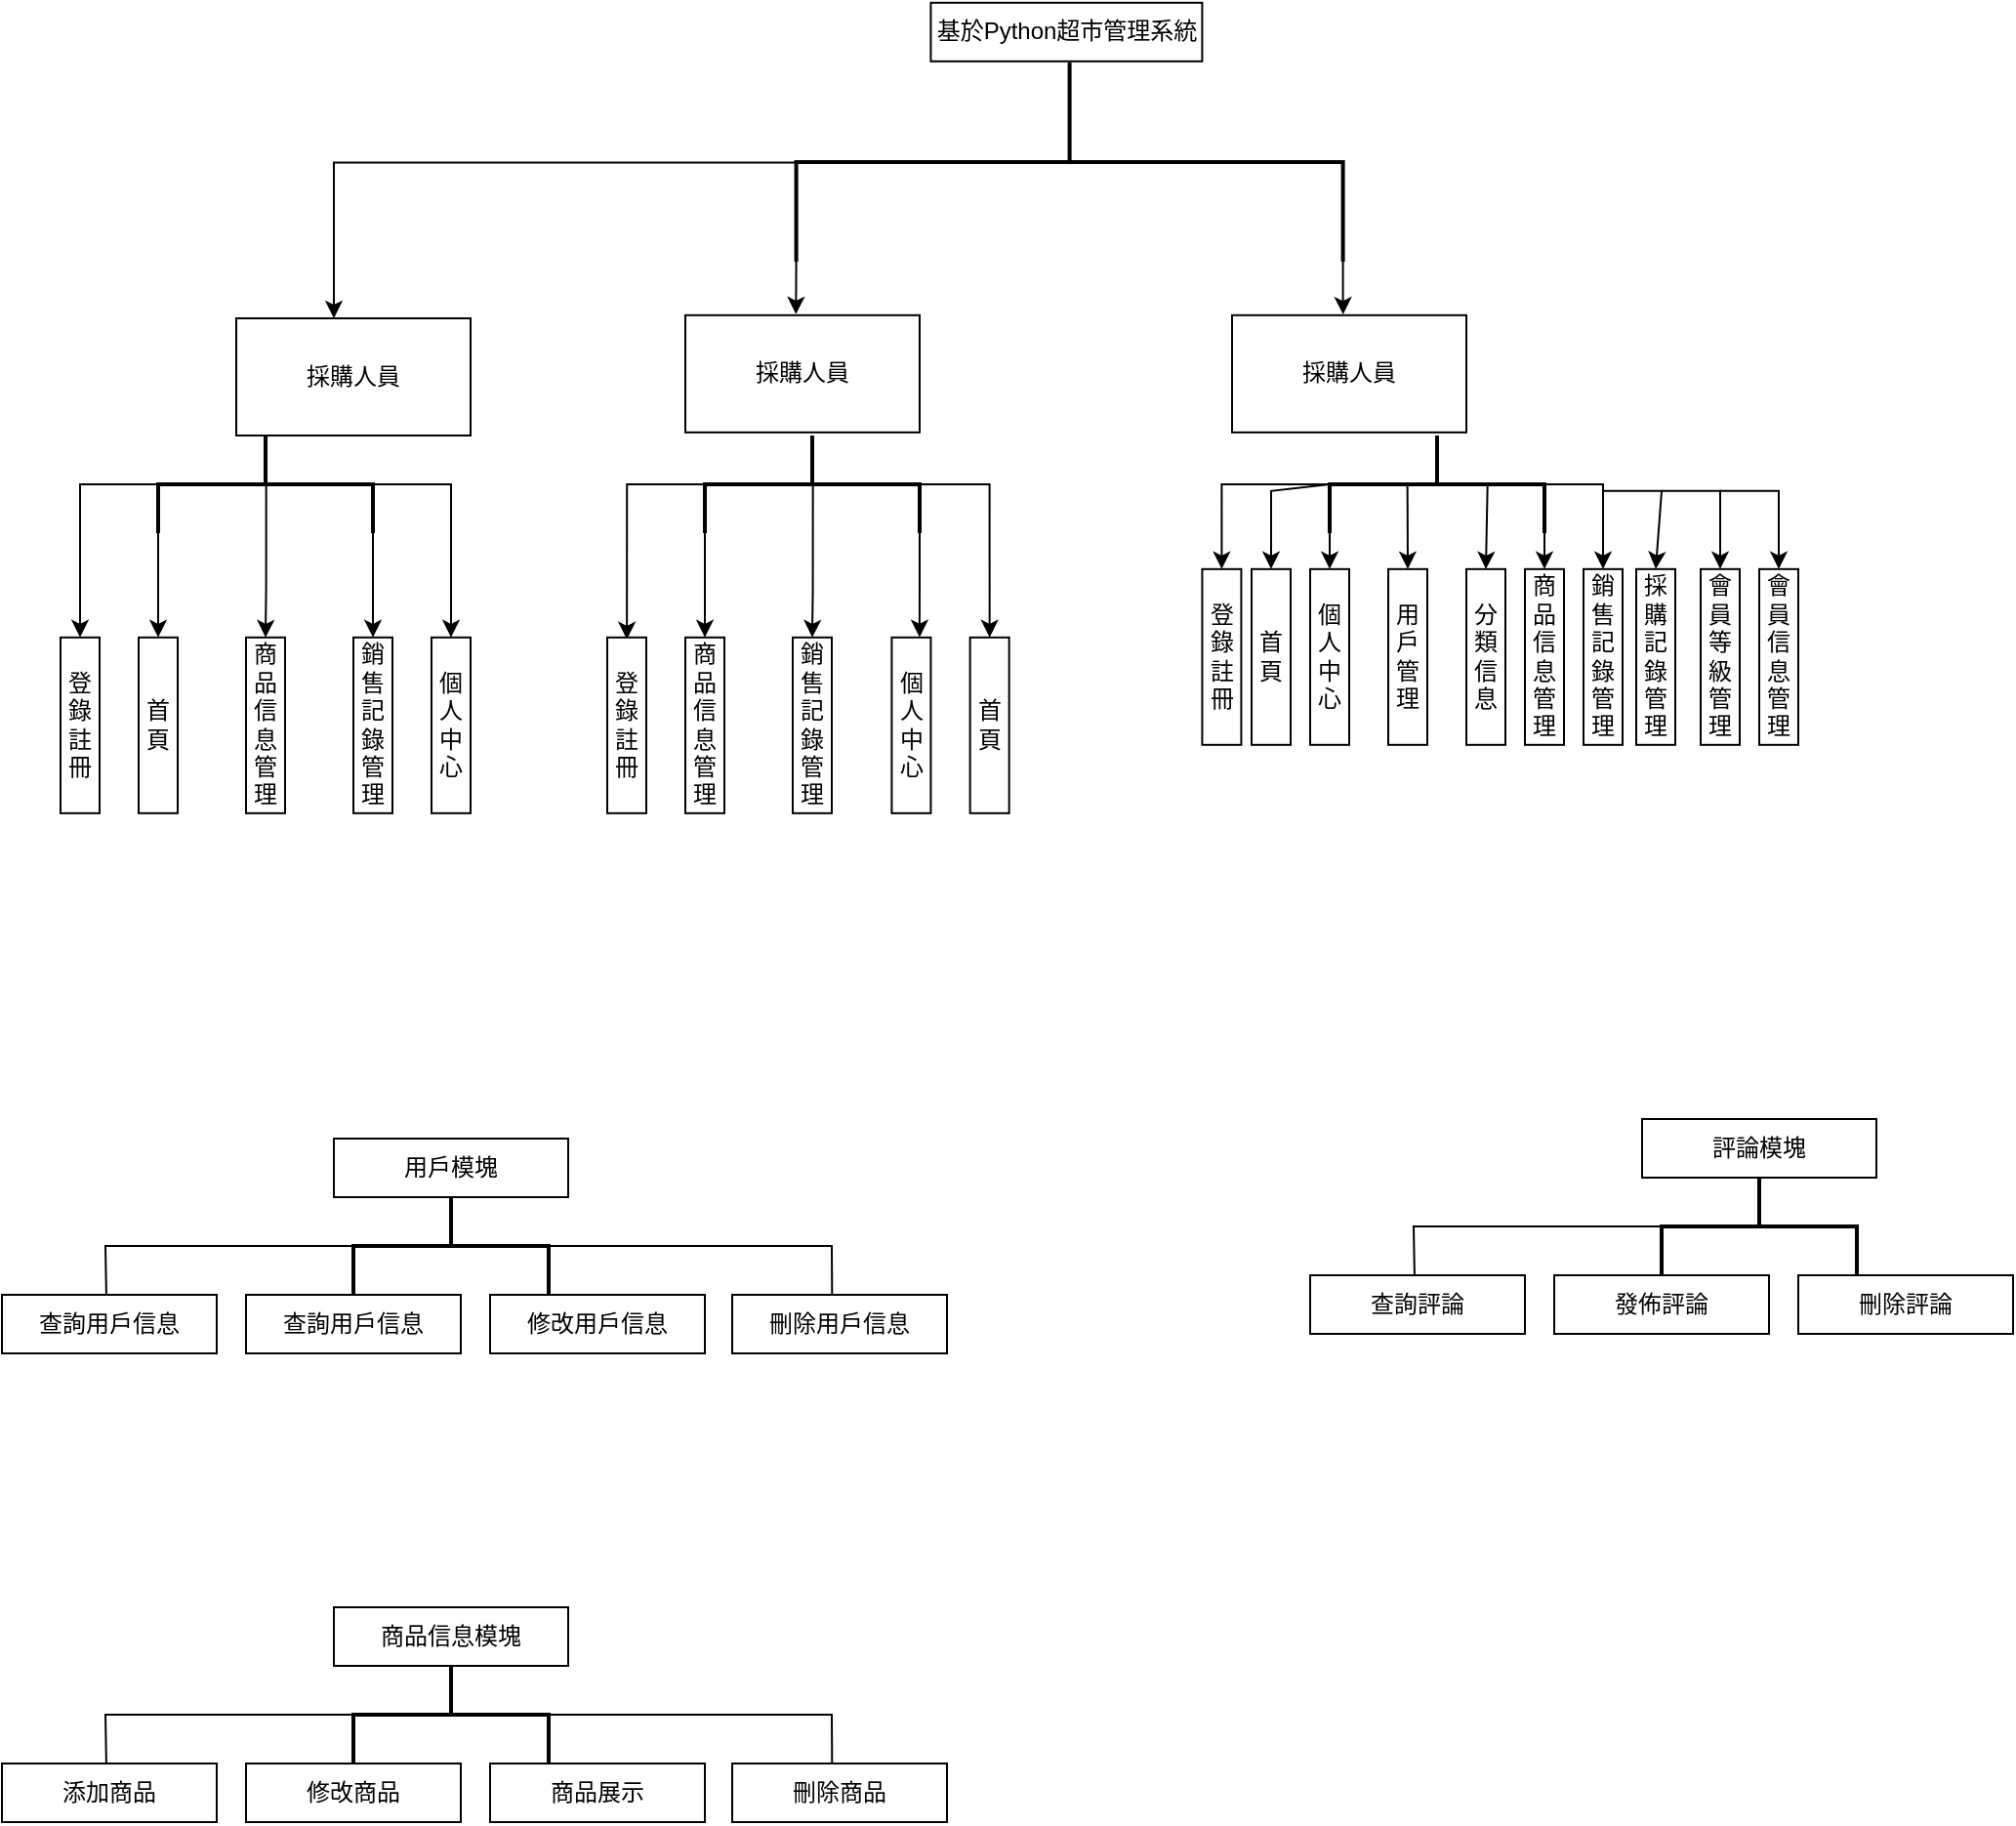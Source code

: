 <mxfile version="22.1.11" type="google">
  <diagram name="第1頁" id="ZHTKyLw9tBsL7z87kFy7">
    <mxGraphModel grid="1" page="1" gridSize="10" guides="1" tooltips="1" connect="1" arrows="1" fold="1" pageScale="1" pageWidth="827" pageHeight="1169" math="0" shadow="0">
      <root>
        <mxCell id="0" />
        <mxCell id="1" parent="0" />
        <mxCell id="-deesH09RZwb4KZvpKjg-1" value="基於Python超市管理系統" style="rounded=0;whiteSpace=wrap;html=1;" vertex="1" parent="1">
          <mxGeometry x="515.71" y="78.41" width="139" height="30" as="geometry" />
        </mxCell>
        <mxCell id="-deesH09RZwb4KZvpKjg-11" value="" style="edgeStyle=orthogonalEdgeStyle;rounded=0;orthogonalLoop=1;jettySize=auto;html=1;entryX=0.5;entryY=0;entryDx=0;entryDy=0;exitX=0.503;exitY=1.001;exitDx=0;exitDy=0;exitPerimeter=0;" edge="1" parent="1" source="-deesH09RZwb4KZvpKjg-2">
          <mxGeometry relative="1" as="geometry">
            <mxPoint x="435.96" y="160.51" as="sourcePoint" />
            <mxPoint x="210.0" y="240.0" as="targetPoint" />
            <Array as="points">
              <mxPoint x="210" y="160.41" />
            </Array>
          </mxGeometry>
        </mxCell>
        <mxCell id="-deesH09RZwb4KZvpKjg-2" value="" style="strokeWidth=2;html=1;shape=mxgraph.flowchart.annotation_2;align=left;labelPosition=right;pointerEvents=1;rotation=90;" vertex="1" parent="1">
          <mxGeometry x="535.83" y="20" width="101.94" height="280" as="geometry" />
        </mxCell>
        <mxCell id="-deesH09RZwb4KZvpKjg-12" value="採購人員" style="rounded=0;whiteSpace=wrap;html=1;" vertex="1" parent="1">
          <mxGeometry x="160" y="240" width="120" height="60" as="geometry" />
        </mxCell>
        <mxCell id="-deesH09RZwb4KZvpKjg-13" value="採購人員" style="rounded=0;whiteSpace=wrap;html=1;" vertex="1" parent="1">
          <mxGeometry x="390" y="238.41" width="120" height="60" as="geometry" />
        </mxCell>
        <mxCell id="-deesH09RZwb4KZvpKjg-14" value="採購人員" style="rounded=0;whiteSpace=wrap;html=1;" vertex="1" parent="1">
          <mxGeometry x="670" y="238.41" width="120" height="60" as="geometry" />
        </mxCell>
        <mxCell id="-deesH09RZwb4KZvpKjg-15" style="edgeStyle=orthogonalEdgeStyle;rounded=0;orthogonalLoop=1;jettySize=auto;html=1;exitX=0.992;exitY=1;exitDx=0;exitDy=0;exitPerimeter=0;entryX=0.472;entryY=-0.008;entryDx=0;entryDy=0;entryPerimeter=0;" edge="1" parent="1" source="-deesH09RZwb4KZvpKjg-2" target="-deesH09RZwb4KZvpKjg-13">
          <mxGeometry relative="1" as="geometry" />
        </mxCell>
        <mxCell id="-deesH09RZwb4KZvpKjg-16" style="edgeStyle=orthogonalEdgeStyle;rounded=0;orthogonalLoop=1;jettySize=auto;html=1;exitX=1;exitY=0;exitDx=0;exitDy=0;exitPerimeter=0;entryX=0.474;entryY=-0.006;entryDx=0;entryDy=0;entryPerimeter=0;" edge="1" parent="1" source="-deesH09RZwb4KZvpKjg-2" target="-deesH09RZwb4KZvpKjg-14">
          <mxGeometry relative="1" as="geometry">
            <mxPoint x="724.2" y="210.97" as="sourcePoint" />
            <mxPoint x="735.8" y="228.41" as="targetPoint" />
            <Array as="points">
              <mxPoint x="727" y="228.41" />
              <mxPoint x="727" y="228.41" />
            </Array>
          </mxGeometry>
        </mxCell>
        <mxCell id="-deesH09RZwb4KZvpKjg-19" value="首頁" style="rounded=0;whiteSpace=wrap;html=1;direction=south;" vertex="1" parent="1">
          <mxGeometry x="110" y="403.41" width="20" height="90" as="geometry" />
        </mxCell>
        <mxCell id="-deesH09RZwb4KZvpKjg-20" value="商品信息管理" style="rounded=0;whiteSpace=wrap;html=1;direction=south;" vertex="1" parent="1">
          <mxGeometry x="165" y="403.41" width="20" height="90" as="geometry" />
        </mxCell>
        <mxCell id="-deesH09RZwb4KZvpKjg-22" value="銷售記錄管理" style="rounded=0;whiteSpace=wrap;html=1;direction=south;" vertex="1" parent="1">
          <mxGeometry x="220" y="403.41" width="20" height="90" as="geometry" />
        </mxCell>
        <mxCell id="-deesH09RZwb4KZvpKjg-23" value="個人中心" style="rounded=0;whiteSpace=wrap;html=1;direction=south;" vertex="1" parent="1">
          <mxGeometry x="260" y="403.41" width="20" height="90" as="geometry" />
        </mxCell>
        <mxCell id="-deesH09RZwb4KZvpKjg-29" value="" style="edgeStyle=orthogonalEdgeStyle;rounded=0;orthogonalLoop=1;jettySize=auto;html=1;exitX=0.516;exitY=0.497;exitDx=0;exitDy=0;exitPerimeter=0;entryX=0;entryY=0.5;entryDx=0;entryDy=0;" edge="1" parent="1" source="-deesH09RZwb4KZvpKjg-24" target="-deesH09RZwb4KZvpKjg-20">
          <mxGeometry relative="1" as="geometry">
            <mxPoint x="170" y="398.41" as="targetPoint" />
            <Array as="points">
              <mxPoint x="175" y="378.41" />
              <mxPoint x="175" y="378.41" />
              <mxPoint x="175" y="403.41" />
            </Array>
          </mxGeometry>
        </mxCell>
        <mxCell id="-deesH09RZwb4KZvpKjg-30" style="edgeStyle=orthogonalEdgeStyle;rounded=0;orthogonalLoop=1;jettySize=auto;html=1;exitX=1;exitY=1;exitDx=0;exitDy=0;exitPerimeter=0;entryX=0;entryY=0.5;entryDx=0;entryDy=0;" edge="1" parent="1" source="-deesH09RZwb4KZvpKjg-24" target="-deesH09RZwb4KZvpKjg-19">
          <mxGeometry relative="1" as="geometry" />
        </mxCell>
        <mxCell id="-deesH09RZwb4KZvpKjg-31" style="edgeStyle=orthogonalEdgeStyle;rounded=0;orthogonalLoop=1;jettySize=auto;html=1;exitX=1;exitY=0;exitDx=0;exitDy=0;exitPerimeter=0;entryX=0;entryY=0.5;entryDx=0;entryDy=0;" edge="1" parent="1" source="-deesH09RZwb4KZvpKjg-24" target="-deesH09RZwb4KZvpKjg-22">
          <mxGeometry relative="1" as="geometry">
            <mxPoint x="229.946" y="388.41" as="targetPoint" />
          </mxGeometry>
        </mxCell>
        <mxCell id="-deesH09RZwb4KZvpKjg-32" style="edgeStyle=orthogonalEdgeStyle;rounded=0;orthogonalLoop=1;jettySize=auto;html=1;exitX=0.5;exitY=0;exitDx=0;exitDy=0;exitPerimeter=0;entryX=0;entryY=0.5;entryDx=0;entryDy=0;" edge="1" parent="1" source="-deesH09RZwb4KZvpKjg-24" target="-deesH09RZwb4KZvpKjg-23">
          <mxGeometry relative="1" as="geometry">
            <mxPoint x="270" y="378.41" as="targetPoint" />
          </mxGeometry>
        </mxCell>
        <mxCell id="-deesH09RZwb4KZvpKjg-24" value="" style="strokeWidth=2;html=1;shape=mxgraph.flowchart.annotation_2;align=left;labelPosition=right;pointerEvents=1;direction=south;" vertex="1" parent="1">
          <mxGeometry x="120" y="300" width="110" height="50" as="geometry" />
        </mxCell>
        <mxCell id="-deesH09RZwb4KZvpKjg-26" value="" style="edgeStyle=orthogonalEdgeStyle;rounded=0;orthogonalLoop=1;jettySize=auto;html=1;" edge="1" parent="1" source="-deesH09RZwb4KZvpKjg-24" target="-deesH09RZwb4KZvpKjg-17">
          <mxGeometry relative="1" as="geometry">
            <mxPoint x="80" y="368.41" as="targetPoint" />
            <mxPoint x="180" y="325.41" as="sourcePoint" />
          </mxGeometry>
        </mxCell>
        <mxCell id="-deesH09RZwb4KZvpKjg-17" value="登&lt;br&gt;錄&lt;br&gt;註&lt;br&gt;冊" style="rounded=0;whiteSpace=wrap;html=1;direction=south;" vertex="1" parent="1">
          <mxGeometry x="70" y="403.41" width="20" height="90" as="geometry" />
        </mxCell>
        <mxCell id="-deesH09RZwb4KZvpKjg-33" value="首頁" style="rounded=0;whiteSpace=wrap;html=1;direction=south;" vertex="1" parent="1">
          <mxGeometry x="535.83" y="403.41" width="20" height="90" as="geometry" />
        </mxCell>
        <mxCell id="-deesH09RZwb4KZvpKjg-34" value="商品信息管理" style="rounded=0;whiteSpace=wrap;html=1;direction=south;" vertex="1" parent="1">
          <mxGeometry x="390" y="403.41" width="20" height="90" as="geometry" />
        </mxCell>
        <mxCell id="-deesH09RZwb4KZvpKjg-35" value="銷售記錄管理" style="rounded=0;whiteSpace=wrap;html=1;direction=south;" vertex="1" parent="1">
          <mxGeometry x="445" y="403.41" width="20" height="90" as="geometry" />
        </mxCell>
        <mxCell id="-deesH09RZwb4KZvpKjg-36" value="個人中心" style="rounded=0;whiteSpace=wrap;html=1;direction=south;" vertex="1" parent="1">
          <mxGeometry x="495.71" y="403.41" width="20" height="90" as="geometry" />
        </mxCell>
        <mxCell id="-deesH09RZwb4KZvpKjg-37" value="" style="edgeStyle=orthogonalEdgeStyle;rounded=0;orthogonalLoop=1;jettySize=auto;html=1;exitX=0.516;exitY=0.497;exitDx=0;exitDy=0;exitPerimeter=0;entryX=0;entryY=0.5;entryDx=0;entryDy=0;" edge="1" parent="1" source="-deesH09RZwb4KZvpKjg-41" target="-deesH09RZwb4KZvpKjg-35">
          <mxGeometry relative="1" as="geometry">
            <mxPoint x="455" y="408.41" as="targetPoint" />
            <Array as="points">
              <mxPoint x="455" y="378.41" />
              <mxPoint x="455" y="378.41" />
            </Array>
          </mxGeometry>
        </mxCell>
        <mxCell id="-deesH09RZwb4KZvpKjg-38" style="edgeStyle=orthogonalEdgeStyle;rounded=0;orthogonalLoop=1;jettySize=auto;html=1;exitX=1;exitY=1;exitDx=0;exitDy=0;exitPerimeter=0;entryX=0;entryY=0.5;entryDx=0;entryDy=0;" edge="1" parent="1" source="-deesH09RZwb4KZvpKjg-41" target="-deesH09RZwb4KZvpKjg-34">
          <mxGeometry relative="1" as="geometry">
            <mxPoint x="400" y="398.41" as="targetPoint" />
          </mxGeometry>
        </mxCell>
        <mxCell id="-deesH09RZwb4KZvpKjg-39" style="edgeStyle=orthogonalEdgeStyle;rounded=0;orthogonalLoop=1;jettySize=auto;html=1;exitX=1;exitY=0;exitDx=0;exitDy=0;exitPerimeter=0;entryX=-0.001;entryY=0.289;entryDx=0;entryDy=0;entryPerimeter=0;" edge="1" parent="1" source="-deesH09RZwb4KZvpKjg-41" target="-deesH09RZwb4KZvpKjg-36">
          <mxGeometry relative="1" as="geometry">
            <mxPoint x="510" y="398.41" as="targetPoint" />
          </mxGeometry>
        </mxCell>
        <mxCell id="-deesH09RZwb4KZvpKjg-40" style="edgeStyle=orthogonalEdgeStyle;rounded=0;orthogonalLoop=1;jettySize=auto;html=1;exitX=0.5;exitY=0;exitDx=0;exitDy=0;exitPerimeter=0;entryX=0;entryY=0.5;entryDx=0;entryDy=0;" edge="1" parent="1" source="-deesH09RZwb4KZvpKjg-41" target="-deesH09RZwb4KZvpKjg-33">
          <mxGeometry relative="1" as="geometry">
            <mxPoint x="546" y="398.41" as="targetPoint" />
          </mxGeometry>
        </mxCell>
        <mxCell id="-deesH09RZwb4KZvpKjg-41" value="" style="strokeWidth=2;html=1;shape=mxgraph.flowchart.annotation_2;align=left;labelPosition=right;pointerEvents=1;direction=south;" vertex="1" parent="1">
          <mxGeometry x="400" y="300" width="110" height="50" as="geometry" />
        </mxCell>
        <mxCell id="-deesH09RZwb4KZvpKjg-42" value="" style="edgeStyle=orthogonalEdgeStyle;rounded=0;orthogonalLoop=1;jettySize=auto;html=1;entryX=0.011;entryY=0.497;entryDx=0;entryDy=0;entryPerimeter=0;" edge="1" parent="1" source="-deesH09RZwb4KZvpKjg-41" target="-deesH09RZwb4KZvpKjg-43">
          <mxGeometry relative="1" as="geometry">
            <mxPoint x="360" y="403.41" as="targetPoint" />
            <mxPoint x="460" y="325.41" as="sourcePoint" />
          </mxGeometry>
        </mxCell>
        <mxCell id="-deesH09RZwb4KZvpKjg-43" value="登&lt;br&gt;錄&lt;br&gt;註&lt;br&gt;冊" style="rounded=0;whiteSpace=wrap;html=1;direction=south;" vertex="1" parent="1">
          <mxGeometry x="350" y="403.41" width="20" height="90" as="geometry" />
        </mxCell>
        <mxCell id="-deesH09RZwb4KZvpKjg-45" value="登&lt;br&gt;錄&lt;br&gt;註&lt;br&gt;冊" style="rounded=0;whiteSpace=wrap;html=1;direction=south;" vertex="1" parent="1">
          <mxGeometry x="654.71" y="368.41" width="20" height="90" as="geometry" />
        </mxCell>
        <mxCell id="-deesH09RZwb4KZvpKjg-46" value="首頁" style="rounded=0;whiteSpace=wrap;html=1;direction=south;" vertex="1" parent="1">
          <mxGeometry x="680" y="368.41" width="20" height="90" as="geometry" />
        </mxCell>
        <mxCell id="-deesH09RZwb4KZvpKjg-48" value="個人中心" style="rounded=0;whiteSpace=wrap;html=1;direction=south;" vertex="1" parent="1">
          <mxGeometry x="710" y="368.41" width="20" height="90" as="geometry" />
        </mxCell>
        <mxCell id="-deesH09RZwb4KZvpKjg-49" value="用戶管理" style="rounded=0;whiteSpace=wrap;html=1;direction=south;" vertex="1" parent="1">
          <mxGeometry x="750" y="368.41" width="20" height="90" as="geometry" />
        </mxCell>
        <mxCell id="-deesH09RZwb4KZvpKjg-50" value="分類信息" style="rounded=0;whiteSpace=wrap;html=1;direction=south;" vertex="1" parent="1">
          <mxGeometry x="790" y="368.41" width="20" height="90" as="geometry" />
        </mxCell>
        <mxCell id="-deesH09RZwb4KZvpKjg-51" value="商品信息管理" style="rounded=0;whiteSpace=wrap;html=1;direction=south;" vertex="1" parent="1">
          <mxGeometry x="820" y="368.41" width="20" height="90" as="geometry" />
        </mxCell>
        <mxCell id="-deesH09RZwb4KZvpKjg-52" value="銷售記錄管理" style="rounded=0;whiteSpace=wrap;html=1;direction=south;" vertex="1" parent="1">
          <mxGeometry x="850" y="368.41" width="20" height="90" as="geometry" />
        </mxCell>
        <mxCell id="-deesH09RZwb4KZvpKjg-53" value="採購記錄管理" style="rounded=0;whiteSpace=wrap;html=1;direction=south;" vertex="1" parent="1">
          <mxGeometry x="877" y="368.41" width="20" height="90" as="geometry" />
        </mxCell>
        <mxCell id="-deesH09RZwb4KZvpKjg-54" value="會員等級管理" style="rounded=0;whiteSpace=wrap;html=1;direction=south;" vertex="1" parent="1">
          <mxGeometry x="910" y="368.41" width="20" height="90" as="geometry" />
        </mxCell>
        <mxCell id="-deesH09RZwb4KZvpKjg-55" value="會員信息管理" style="rounded=0;whiteSpace=wrap;html=1;direction=south;" vertex="1" parent="1">
          <mxGeometry x="940" y="368.41" width="20" height="90" as="geometry" />
        </mxCell>
        <mxCell id="-deesH09RZwb4KZvpKjg-57" style="edgeStyle=orthogonalEdgeStyle;rounded=0;orthogonalLoop=1;jettySize=auto;html=1;entryX=0;entryY=0.5;entryDx=0;entryDy=0;" edge="1" parent="1" source="-deesH09RZwb4KZvpKjg-56" target="-deesH09RZwb4KZvpKjg-45">
          <mxGeometry relative="1" as="geometry" />
        </mxCell>
        <mxCell id="-deesH09RZwb4KZvpKjg-58" style="edgeStyle=orthogonalEdgeStyle;rounded=0;orthogonalLoop=1;jettySize=auto;html=1;exitX=1;exitY=1;exitDx=0;exitDy=0;exitPerimeter=0;entryX=0;entryY=0.5;entryDx=0;entryDy=0;" edge="1" parent="1" source="-deesH09RZwb4KZvpKjg-56" target="-deesH09RZwb4KZvpKjg-48">
          <mxGeometry relative="1" as="geometry" />
        </mxCell>
        <mxCell id="-deesH09RZwb4KZvpKjg-66" style="edgeStyle=orthogonalEdgeStyle;rounded=0;orthogonalLoop=1;jettySize=auto;html=1;exitX=1;exitY=0;exitDx=0;exitDy=0;exitPerimeter=0;entryX=0;entryY=0.5;entryDx=0;entryDy=0;" edge="1" parent="1" source="-deesH09RZwb4KZvpKjg-56" target="-deesH09RZwb4KZvpKjg-51">
          <mxGeometry relative="1" as="geometry" />
        </mxCell>
        <mxCell id="-deesH09RZwb4KZvpKjg-67" style="edgeStyle=orthogonalEdgeStyle;rounded=0;orthogonalLoop=1;jettySize=auto;html=1;exitX=0.5;exitY=0;exitDx=0;exitDy=0;exitPerimeter=0;entryX=0;entryY=0.5;entryDx=0;entryDy=0;" edge="1" parent="1" source="-deesH09RZwb4KZvpKjg-56" target="-deesH09RZwb4KZvpKjg-52">
          <mxGeometry relative="1" as="geometry" />
        </mxCell>
        <mxCell id="-deesH09RZwb4KZvpKjg-56" value="" style="strokeWidth=2;html=1;shape=mxgraph.flowchart.annotation_2;align=left;labelPosition=right;pointerEvents=1;direction=south;" vertex="1" parent="1">
          <mxGeometry x="720" y="300" width="110" height="50" as="geometry" />
        </mxCell>
        <mxCell id="-deesH09RZwb4KZvpKjg-60" value="" style="endArrow=classic;html=1;rounded=0;exitX=0.5;exitY=1;exitDx=0;exitDy=0;exitPerimeter=0;entryX=0;entryY=0.5;entryDx=0;entryDy=0;" edge="1" parent="1" source="-deesH09RZwb4KZvpKjg-56" target="-deesH09RZwb4KZvpKjg-46">
          <mxGeometry width="50" height="50" relative="1" as="geometry">
            <mxPoint x="610" y="368.41" as="sourcePoint" />
            <mxPoint x="660" y="318.41" as="targetPoint" />
            <Array as="points">
              <mxPoint x="690" y="328.41" />
            </Array>
          </mxGeometry>
        </mxCell>
        <mxCell id="-deesH09RZwb4KZvpKjg-63" value="" style="endArrow=classic;html=1;rounded=0;entryX=0;entryY=0.5;entryDx=0;entryDy=0;exitX=0.51;exitY=0.638;exitDx=0;exitDy=0;exitPerimeter=0;" edge="1" parent="1" source="-deesH09RZwb4KZvpKjg-56" target="-deesH09RZwb4KZvpKjg-49">
          <mxGeometry width="50" height="50" relative="1" as="geometry">
            <mxPoint x="760" y="328.41" as="sourcePoint" />
            <mxPoint x="740" y="398.41" as="targetPoint" />
          </mxGeometry>
        </mxCell>
        <mxCell id="-deesH09RZwb4KZvpKjg-64" value="" style="endArrow=classic;html=1;rounded=0;entryX=0;entryY=0.5;entryDx=0;entryDy=0;exitX=0.503;exitY=0.265;exitDx=0;exitDy=0;exitPerimeter=0;" edge="1" parent="1" source="-deesH09RZwb4KZvpKjg-56" target="-deesH09RZwb4KZvpKjg-50">
          <mxGeometry width="50" height="50" relative="1" as="geometry">
            <mxPoint x="850" y="358.41" as="sourcePoint" />
            <mxPoint x="900" y="308.41" as="targetPoint" />
          </mxGeometry>
        </mxCell>
        <mxCell id="-deesH09RZwb4KZvpKjg-65" value="" style="endArrow=classic;html=1;rounded=0;entryX=0;entryY=0.5;entryDx=0;entryDy=0;" edge="1" parent="1" target="-deesH09RZwb4KZvpKjg-53">
          <mxGeometry width="50" height="50" relative="1" as="geometry">
            <mxPoint x="860" y="328.41" as="sourcePoint" />
            <mxPoint x="940" y="288.41" as="targetPoint" />
            <Array as="points">
              <mxPoint x="890" y="328.41" />
            </Array>
          </mxGeometry>
        </mxCell>
        <mxCell id="-deesH09RZwb4KZvpKjg-68" value="" style="endArrow=classic;html=1;rounded=0;entryX=0;entryY=0.5;entryDx=0;entryDy=0;" edge="1" parent="1" target="-deesH09RZwb4KZvpKjg-54">
          <mxGeometry width="50" height="50" relative="1" as="geometry">
            <mxPoint x="890" y="328.41" as="sourcePoint" />
            <mxPoint x="960" y="308.41" as="targetPoint" />
            <Array as="points">
              <mxPoint x="920" y="328.41" />
            </Array>
          </mxGeometry>
        </mxCell>
        <mxCell id="-deesH09RZwb4KZvpKjg-69" value="" style="endArrow=classic;html=1;rounded=0;entryX=0;entryY=0.5;entryDx=0;entryDy=0;" edge="1" parent="1" target="-deesH09RZwb4KZvpKjg-55">
          <mxGeometry width="50" height="50" relative="1" as="geometry">
            <mxPoint x="920" y="328.41" as="sourcePoint" />
            <mxPoint x="1000" y="288.41" as="targetPoint" />
            <Array as="points">
              <mxPoint x="950" y="328.41" />
            </Array>
          </mxGeometry>
        </mxCell>
        <mxCell id="-deesH09RZwb4KZvpKjg-70" value="用戶模塊" style="rounded=0;whiteSpace=wrap;html=1;" vertex="1" parent="1">
          <mxGeometry x="210" y="660" width="120" height="30" as="geometry" />
        </mxCell>
        <mxCell id="-deesH09RZwb4KZvpKjg-71" value="" style="strokeWidth=2;html=1;shape=mxgraph.flowchart.annotation_2;align=left;labelPosition=right;pointerEvents=1;direction=south;" vertex="1" parent="1">
          <mxGeometry x="220" y="690" width="100" height="50" as="geometry" />
        </mxCell>
        <mxCell id="-deesH09RZwb4KZvpKjg-72" value="查詢用戶信息" style="rounded=0;whiteSpace=wrap;html=1;" vertex="1" parent="1">
          <mxGeometry x="40" y="740" width="110" height="30" as="geometry" />
        </mxCell>
        <mxCell id="-deesH09RZwb4KZvpKjg-73" value="查詢用戶信息" style="rounded=0;whiteSpace=wrap;html=1;" vertex="1" parent="1">
          <mxGeometry x="165" y="740" width="110" height="30" as="geometry" />
        </mxCell>
        <mxCell id="-deesH09RZwb4KZvpKjg-74" value="修改用戶信息" style="rounded=0;whiteSpace=wrap;html=1;" vertex="1" parent="1">
          <mxGeometry x="290" y="740" width="110" height="30" as="geometry" />
        </mxCell>
        <mxCell id="-deesH09RZwb4KZvpKjg-77" value="刪除用戶信息" style="rounded=0;whiteSpace=wrap;html=1;" vertex="1" parent="1">
          <mxGeometry x="414" y="740" width="110" height="30" as="geometry" />
        </mxCell>
        <mxCell id="-deesH09RZwb4KZvpKjg-78" value="" style="endArrow=none;html=1;rounded=0;entryX=0.5;entryY=1;entryDx=0;entryDy=0;entryPerimeter=0;exitX=0.486;exitY=0.009;exitDx=0;exitDy=0;exitPerimeter=0;" edge="1" parent="1" source="-deesH09RZwb4KZvpKjg-72" target="-deesH09RZwb4KZvpKjg-71">
          <mxGeometry width="50" height="50" relative="1" as="geometry">
            <mxPoint x="100" y="740" as="sourcePoint" />
            <mxPoint x="150" y="690" as="targetPoint" />
            <Array as="points">
              <mxPoint x="93" y="715" />
              <mxPoint x="160" y="715" />
            </Array>
          </mxGeometry>
        </mxCell>
        <mxCell id="-deesH09RZwb4KZvpKjg-79" value="" style="endArrow=none;html=1;rounded=0;entryX=0.5;entryY=0;entryDx=0;entryDy=0;entryPerimeter=0;exitX=0.465;exitY=0.018;exitDx=0;exitDy=0;exitPerimeter=0;" edge="1" parent="1" source="-deesH09RZwb4KZvpKjg-77" target="-deesH09RZwb4KZvpKjg-71">
          <mxGeometry width="50" height="50" relative="1" as="geometry">
            <mxPoint x="465" y="740" as="sourcePoint" />
            <mxPoint x="592" y="715" as="targetPoint" />
            <Array as="points">
              <mxPoint x="465" y="715" />
            </Array>
          </mxGeometry>
        </mxCell>
        <mxCell id="-deesH09RZwb4KZvpKjg-80" value="評論模塊" style="rounded=0;whiteSpace=wrap;html=1;" vertex="1" parent="1">
          <mxGeometry x="880" y="650" width="120" height="30" as="geometry" />
        </mxCell>
        <mxCell id="-deesH09RZwb4KZvpKjg-81" value="" style="strokeWidth=2;html=1;shape=mxgraph.flowchart.annotation_2;align=left;labelPosition=right;pointerEvents=1;direction=south;" vertex="1" parent="1">
          <mxGeometry x="890" y="680" width="100" height="50" as="geometry" />
        </mxCell>
        <mxCell id="-deesH09RZwb4KZvpKjg-82" value="查詢評論" style="rounded=0;whiteSpace=wrap;html=1;" vertex="1" parent="1">
          <mxGeometry x="710" y="730" width="110" height="30" as="geometry" />
        </mxCell>
        <mxCell id="-deesH09RZwb4KZvpKjg-83" value="發佈評論" style="rounded=0;whiteSpace=wrap;html=1;" vertex="1" parent="1">
          <mxGeometry x="835" y="730" width="110" height="30" as="geometry" />
        </mxCell>
        <mxCell id="-deesH09RZwb4KZvpKjg-84" value="刪除評論" style="rounded=0;whiteSpace=wrap;html=1;" vertex="1" parent="1">
          <mxGeometry x="960" y="730" width="110" height="30" as="geometry" />
        </mxCell>
        <mxCell id="-deesH09RZwb4KZvpKjg-86" value="" style="endArrow=none;html=1;rounded=0;entryX=0.5;entryY=1;entryDx=0;entryDy=0;entryPerimeter=0;exitX=0.486;exitY=0.009;exitDx=0;exitDy=0;exitPerimeter=0;" edge="1" parent="1" source="-deesH09RZwb4KZvpKjg-82" target="-deesH09RZwb4KZvpKjg-81">
          <mxGeometry width="50" height="50" relative="1" as="geometry">
            <mxPoint x="770" y="730" as="sourcePoint" />
            <mxPoint x="820" y="680" as="targetPoint" />
            <Array as="points">
              <mxPoint x="763" y="705" />
              <mxPoint x="830" y="705" />
            </Array>
          </mxGeometry>
        </mxCell>
        <mxCell id="-deesH09RZwb4KZvpKjg-88" value="商品信息模塊" style="rounded=0;whiteSpace=wrap;html=1;" vertex="1" parent="1">
          <mxGeometry x="210" y="900" width="120" height="30" as="geometry" />
        </mxCell>
        <mxCell id="-deesH09RZwb4KZvpKjg-89" value="" style="strokeWidth=2;html=1;shape=mxgraph.flowchart.annotation_2;align=left;labelPosition=right;pointerEvents=1;direction=south;" vertex="1" parent="1">
          <mxGeometry x="220" y="930" width="100" height="50" as="geometry" />
        </mxCell>
        <mxCell id="-deesH09RZwb4KZvpKjg-90" value="添加商品" style="rounded=0;whiteSpace=wrap;html=1;" vertex="1" parent="1">
          <mxGeometry x="40" y="980" width="110" height="30" as="geometry" />
        </mxCell>
        <mxCell id="-deesH09RZwb4KZvpKjg-91" value="修改商品" style="rounded=0;whiteSpace=wrap;html=1;" vertex="1" parent="1">
          <mxGeometry x="165" y="980" width="110" height="30" as="geometry" />
        </mxCell>
        <mxCell id="-deesH09RZwb4KZvpKjg-92" value="商品展示" style="rounded=0;whiteSpace=wrap;html=1;" vertex="1" parent="1">
          <mxGeometry x="290" y="980" width="110" height="30" as="geometry" />
        </mxCell>
        <mxCell id="-deesH09RZwb4KZvpKjg-93" value="刪除商品" style="rounded=0;whiteSpace=wrap;html=1;" vertex="1" parent="1">
          <mxGeometry x="414" y="980" width="110" height="30" as="geometry" />
        </mxCell>
        <mxCell id="-deesH09RZwb4KZvpKjg-94" value="" style="endArrow=none;html=1;rounded=0;entryX=0.5;entryY=1;entryDx=0;entryDy=0;entryPerimeter=0;exitX=0.486;exitY=0.009;exitDx=0;exitDy=0;exitPerimeter=0;" edge="1" parent="1" source="-deesH09RZwb4KZvpKjg-90" target="-deesH09RZwb4KZvpKjg-89">
          <mxGeometry width="50" height="50" relative="1" as="geometry">
            <mxPoint x="100" y="980" as="sourcePoint" />
            <mxPoint x="150" y="930" as="targetPoint" />
            <Array as="points">
              <mxPoint x="93" y="955" />
              <mxPoint x="160" y="955" />
            </Array>
          </mxGeometry>
        </mxCell>
        <mxCell id="-deesH09RZwb4KZvpKjg-95" value="" style="endArrow=none;html=1;rounded=0;entryX=0.5;entryY=0;entryDx=0;entryDy=0;entryPerimeter=0;exitX=0.465;exitY=0.018;exitDx=0;exitDy=0;exitPerimeter=0;" edge="1" parent="1" source="-deesH09RZwb4KZvpKjg-93" target="-deesH09RZwb4KZvpKjg-89">
          <mxGeometry width="50" height="50" relative="1" as="geometry">
            <mxPoint x="465" y="980" as="sourcePoint" />
            <mxPoint x="592" y="955" as="targetPoint" />
            <Array as="points">
              <mxPoint x="465" y="955" />
            </Array>
          </mxGeometry>
        </mxCell>
      </root>
    </mxGraphModel>
  </diagram>
</mxfile>
